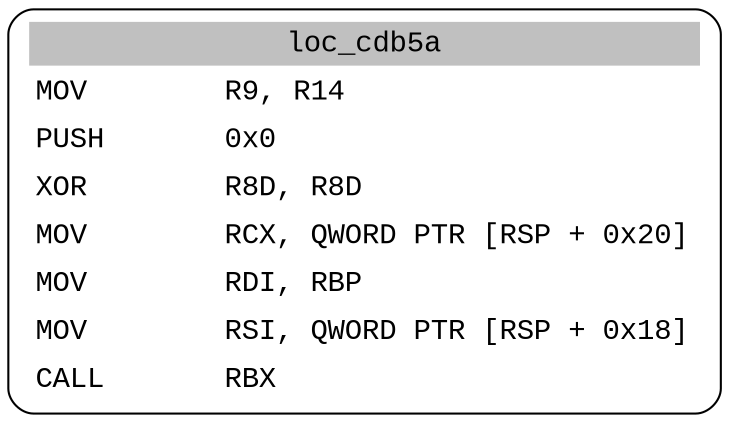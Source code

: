 digraph asm_graph {
1941 [
shape="Mrecord" fontname="Courier New"label =<<table border="0" cellborder="0" cellpadding="3"><tr><td align="center" colspan="2" bgcolor="grey">loc_cdb5a</td></tr><tr><td align="left">MOV        R9, R14</td></tr><tr><td align="left">PUSH       0x0</td></tr><tr><td align="left">XOR        R8D, R8D</td></tr><tr><td align="left">MOV        RCX, QWORD PTR [RSP + 0x20]</td></tr><tr><td align="left">MOV        RDI, RBP</td></tr><tr><td align="left">MOV        RSI, QWORD PTR [RSP + 0x18]</td></tr><tr><td align="left">CALL       RBX</td></tr></table>> ];
}